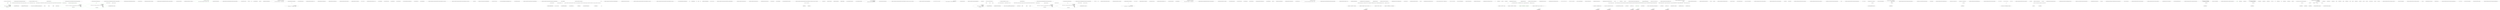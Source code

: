 digraph  {
d15 [cluster="Hangfire.AutomaticRetryAttribute.OnStateElection(Hangfire.States.ElectStateContext)", color=green, community=0, label="Logger.ErrorException(\r\n                        String.Format(\r\n                            ''Failed to process the job '{0}': an exception occurred.'',\r\n                            context.JobId),\r\n                        failedState.Exception)", prediction=0, span="67-71"];
d5 [cluster="Hangfire.AutomaticRetryAttribute.OnStateElection(Hangfire.States.ElectStateContext)", label="Entry Hangfire.AutomaticRetryAttribute.OnStateElection(Hangfire.States.ElectStateContext)", span="44-44"];
d6 [cluster="Hangfire.AutomaticRetryAttribute.OnStateElection(Hangfire.States.ElectStateContext)", label="var failedState = context.CandidateState as FailedState", span="46-46"];
d14 [cluster="Hangfire.AutomaticRetryAttribute.OnStateElection(Hangfire.States.ElectStateContext)", label=LogEvents, span="65-65"];
d16 [cluster="Hangfire.AutomaticRetryAttribute.OnStateElection(Hangfire.States.ElectStateContext)", label="Exit Hangfire.AutomaticRetryAttribute.OnStateElection(Hangfire.States.ElectStateContext)", span="44-44"];
d20 [cluster="string.Format(string, object)", label="Entry string.Format(string, object)", span="0-0"];
d21 [cluster="Hangfire.Logging.ILog.ErrorException(string, System.Exception)", label="Entry Hangfire.Logging.ILog.ErrorException(string, System.Exception)", span="166-166"];
d26 [cluster="Hangfire.AutomaticRetryAttribute.ScheduleAgainLater(Hangfire.States.ElectStateContext, int, Hangfire.States.FailedState)", color=green, community=0, label="Logger.WarnException(\r\n                    String.Format(\r\n                        ''Failed to process the job '{0}': an exception occurred. Retry attempt {1} of {2} will be performed in {3}.'',\r\n                        context.JobId,\r\n                        retryAttempt,\r\n                        Attempts,\r\n                        delay),\r\n                    failedState.Exception)", prediction=1, span="97-104"];
d47 [label="Hangfire.AutomaticRetryAttribute", span=""];
d18 [cluster="Hangfire.AutomaticRetryAttribute.ScheduleAgainLater(Hangfire.States.ElectStateContext, int, Hangfire.States.FailedState)", label="Entry Hangfire.AutomaticRetryAttribute.ScheduleAgainLater(Hangfire.States.ElectStateContext, int, Hangfire.States.FailedState)", span="82-82"];
d22 [cluster="Hangfire.AutomaticRetryAttribute.ScheduleAgainLater(Hangfire.States.ElectStateContext, int, Hangfire.States.FailedState)", label="var delay = TimeSpan.FromSeconds(SecondsToDelay(retryAttempt))", span="84-84"];
d25 [cluster="Hangfire.AutomaticRetryAttribute.ScheduleAgainLater(Hangfire.States.ElectStateContext, int, Hangfire.States.FailedState)", label=LogEvents, span="95-95"];
d27 [cluster="Hangfire.AutomaticRetryAttribute.ScheduleAgainLater(Hangfire.States.ElectStateContext, int, Hangfire.States.FailedState)", label="Exit Hangfire.AutomaticRetryAttribute.ScheduleAgainLater(Hangfire.States.ElectStateContext, int, Hangfire.States.FailedState)", span="82-82"];
d33 [cluster="string.Format(string, params object[])", label="Entry string.Format(string, params object[])", span="0-0"];
d34 [cluster="Hangfire.Logging.ILog.WarnException(string, System.Exception)", label="Entry Hangfire.Logging.ILog.WarnException(string, System.Exception)", span="285-285"];
d35 [cluster="Hangfire.AutomaticRetryAttribute.TransitionToDeleted(Hangfire.States.ElectStateContext, Hangfire.States.FailedState)", color=green, community=0, label="context.CandidateState = new DeletedState\r\n            {\r\n                Reason = String.Format(''Automatic deletion after retry count exceeded {0}'', Attempts)\r\n            }", prediction=2, span="115-118"];
d19 [cluster="Hangfire.AutomaticRetryAttribute.TransitionToDeleted(Hangfire.States.ElectStateContext, Hangfire.States.FailedState)", label="Entry Hangfire.AutomaticRetryAttribute.TransitionToDeleted(Hangfire.States.ElectStateContext, Hangfire.States.FailedState)", span="113-113"];
d36 [cluster="Hangfire.AutomaticRetryAttribute.TransitionToDeleted(Hangfire.States.ElectStateContext, Hangfire.States.FailedState)", label=LogEvents, span="120-120"];
d39 [cluster="Hangfire.States.DeletedState.DeletedState()", label="Entry Hangfire.States.DeletedState.DeletedState()", span="27-27"];
d37 [cluster="Hangfire.AutomaticRetryAttribute.TransitionToDeleted(Hangfire.States.ElectStateContext, Hangfire.States.FailedState)", color=green, community=0, label="Logger.WarnException(\r\n                    String.Format(\r\n                        ''Failed to process the job '{0}': an exception occured. Job was automatically deleted because the retry attempt count exceeded {1}.'',\r\n                        context.JobId,\r\n                        Attempts),\r\n                    failedState.Exception)", prediction=1, span="122-127"];
d38 [cluster="Hangfire.AutomaticRetryAttribute.TransitionToDeleted(Hangfire.States.ElectStateContext, Hangfire.States.FailedState)", label="Exit Hangfire.AutomaticRetryAttribute.TransitionToDeleted(Hangfire.States.ElectStateContext, Hangfire.States.FailedState)", span="113-113"];
d32 [cluster="string.Format(string, object, object)", label="Entry string.Format(string, object, object)", span="0-0"];
d9 [cluster="Hangfire.AutomaticRetryAttribute.OnStateElection(Hangfire.States.ElectStateContext)", label="var retryAttempt = context.GetJobParameter<int>(''RetryCount'') + 1", span="53-53"];
d11 [cluster="Hangfire.AutomaticRetryAttribute.OnStateElection(Hangfire.States.ElectStateContext)", label="ScheduleAgainLater(context, retryAttempt, failedState)", span="57-57"];
d13 [cluster="Hangfire.AutomaticRetryAttribute.OnStateElection(Hangfire.States.ElectStateContext)", label="TransitionToDeleted(context, failedState)", span="61-61"];
d7 [cluster="Hangfire.AutomaticRetryAttribute.OnStateElection(Hangfire.States.ElectStateContext)", label="failedState == null", span="47-47"];
d12 [cluster="Hangfire.AutomaticRetryAttribute.OnStateElection(Hangfire.States.ElectStateContext)", label="retryAttempt > Attempts && OnAttemptsExceeded == AttemptsExceededAction.Delete", span="59-59"];
d8 [cluster="Hangfire.AutomaticRetryAttribute.OnStateElection(Hangfire.States.ElectStateContext)", label="return;", span="50-50"];
d1 [cluster="Hangfire.AutomaticRetryAttribute.AutomaticRetryAttribute()", label="Attempts = DefaultRetryAttempts", span="22-22"];
d2 [cluster="Hangfire.AutomaticRetryAttribute.AutomaticRetryAttribute()", label="LogEvents = true", span="23-23"];
d3 [cluster="Hangfire.AutomaticRetryAttribute.AutomaticRetryAttribute()", label="OnAttemptsExceeded = AttemptsExceededAction.Fail", span="24-24"];
d10 [cluster="Hangfire.AutomaticRetryAttribute.OnStateElection(Hangfire.States.ElectStateContext)", label="retryAttempt <= Attempts", span="55-55"];
d24 [cluster="Hangfire.AutomaticRetryAttribute.ScheduleAgainLater(Hangfire.States.ElectStateContext, int, Hangfire.States.FailedState)", label="context.CandidateState = new ScheduledState(delay)\r\n            {\r\n                Reason = String.Format(''Retry attempt {0} of {1}'', retryAttempt, Attempts)\r\n            }", span="90-93"];
d28 [cluster="Hangfire.AutomaticRetryAttribute.SecondsToDelay(long)", label="Entry Hangfire.AutomaticRetryAttribute.SecondsToDelay(long)", span="132-132"];
d23 [cluster="Hangfire.AutomaticRetryAttribute.ScheduleAgainLater(Hangfire.States.ElectStateContext, int, Hangfire.States.FailedState)", label="context.SetJobParameter(''RetryCount'', retryAttempt)", span="86-86"];
d29 [cluster="System.TimeSpan.FromSeconds(double)", label="Entry System.TimeSpan.FromSeconds(double)", span="0-0"];
d17 [cluster="Hangfire.States.ElectStateContext.GetJobParameter<T>(string)", label="Entry Hangfire.States.ElectStateContext.GetJobParameter<T>(string)", span="54-54"];
d0 [cluster="Hangfire.AutomaticRetryAttribute.AutomaticRetryAttribute()", label="Entry Hangfire.AutomaticRetryAttribute.AutomaticRetryAttribute()", span="20-20"];
d4 [cluster="Hangfire.AutomaticRetryAttribute.AutomaticRetryAttribute()", label="Exit Hangfire.AutomaticRetryAttribute.AutomaticRetryAttribute()", span="20-20"];
d31 [cluster="Hangfire.States.ScheduledState.ScheduledState(System.TimeSpan)", label="Entry Hangfire.States.ScheduledState.ScheduledState(System.TimeSpan)", span="27-27"];
d42 [cluster="Hangfire.AutomaticRetryAttribute.SecondsToDelay(long)", label="Exit Hangfire.AutomaticRetryAttribute.SecondsToDelay(long)", span="132-132"];
d40 [cluster="Hangfire.AutomaticRetryAttribute.SecondsToDelay(long)", label="var random = new Random()", span="134-134"];
d41 [cluster="Hangfire.AutomaticRetryAttribute.SecondsToDelay(long)", label="return (int)Math.Round(\r\n                Math.Pow(retryCount - 1, 4) + 15 + (random.Next(30) * (retryCount)));", span="135-136"];
d30 [cluster="Hangfire.States.ElectStateContext.SetJobParameter<T>(string, T)", label="Entry Hangfire.States.ElectStateContext.SetJobParameter<T>(string, T)", span="49-49"];
d43 [cluster="System.Random.Random()", label="Entry System.Random.Random()", span="0-0"];
d44 [cluster="System.Math.Pow(double, double)", label="Entry System.Math.Pow(double, double)", span="0-0"];
d45 [cluster="System.Random.Next(int)", label="Entry System.Random.Next(int)", span="0-0"];
d46 [cluster="System.Math.Round(double)", label="Entry System.Math.Round(double)", span="0-0"];
m0_16 [cluster="System.ArgumentNullException.ArgumentNullException(string)", file="AutomaticRetryServerComponentWrapper.cs", label="Entry System.ArgumentNullException.ArgumentNullException(string)", span="0-0"];
m0_57 [cluster="System.Random.Next(int, int)", file="AutomaticRetryServerComponentWrapper.cs", label="Entry System.Random.Next(int, int)", span="0-0"];
m0_53 [cluster="System.Random.Random(int)", file="AutomaticRetryServerComponentWrapper.cs", label="Entry System.Random.Random(int)", span="0-0"];
m0_2 [cluster="Hangfire.Server.AutomaticRetryServerComponentWrapper.AutomaticRetryServerComponentWrapper(Hangfire.Server.IServerComponent, int)", file="AutomaticRetryServerComponentWrapper.cs", label="Entry Hangfire.Server.AutomaticRetryServerComponentWrapper.AutomaticRetryServerComponentWrapper(Hangfire.Server.IServerComponent, int)", span="37-37"];
m0_3 [cluster="Hangfire.Server.AutomaticRetryServerComponentWrapper.AutomaticRetryServerComponentWrapper(Hangfire.Server.IServerComponent, int)", file="AutomaticRetryServerComponentWrapper.cs", label="Exit Hangfire.Server.AutomaticRetryServerComponentWrapper.AutomaticRetryServerComponentWrapper(Hangfire.Server.IServerComponent, int)", span="37-37"];
m0_18 [cluster="object.GetType()", file="AutomaticRetryServerComponentWrapper.cs", label="Entry object.GetType()", span="0-0"];
m0_39 [cluster="Hangfire.Server.IServerComponent.Execute(System.Threading.CancellationToken)", file="AutomaticRetryServerComponentWrapper.cs", label="Entry Hangfire.Server.IServerComponent.Execute(System.Threading.CancellationToken)", span="22-22"];
m0_40 [cluster="System.Func<T, TResult>.Invoke(T)", file="AutomaticRetryServerComponentWrapper.cs", label="Entry System.Func<T, TResult>.Invoke(T)", span="0-0"];
m0_17 [cluster="System.ArgumentOutOfRangeException.ArgumentOutOfRangeException(string, string)", file="AutomaticRetryServerComponentWrapper.cs", label="Entry System.ArgumentOutOfRangeException.ArgumentOutOfRangeException(string, string)", span="0-0"];
m0_58 [cluster="System.TimeSpan.FromSeconds(double)", file="AutomaticRetryServerComponentWrapper.cs", label="Entry System.TimeSpan.FromSeconds(double)", span="0-0"];
m0_20 [cluster="Hangfire.Server.AutomaticRetryServerComponentWrapper.Execute(System.Threading.CancellationToken)", file="AutomaticRetryServerComponentWrapper.cs", label="Entry Hangfire.Server.AutomaticRetryServerComponentWrapper.Execute(System.Threading.CancellationToken)", span="69-69"];
m0_21 [cluster="Hangfire.Server.AutomaticRetryServerComponentWrapper.Execute(System.Threading.CancellationToken)", file="AutomaticRetryServerComponentWrapper.cs", label="ExecuteWithAutomaticRetry(cancellationToken)", span="71-71"];
m0_22 [cluster="Hangfire.Server.AutomaticRetryServerComponentWrapper.Execute(System.Threading.CancellationToken)", file="AutomaticRetryServerComponentWrapper.cs", label="Exit Hangfire.Server.AutomaticRetryServerComponentWrapper.Execute(System.Threading.CancellationToken)", span="69-69"];
m0_41 [cluster="Hangfire.Logging.ILog.ErrorFormat(string, params object[])", file="AutomaticRetryServerComponentWrapper.cs", label="Entry Hangfire.Logging.ILog.ErrorFormat(string, params object[])", span="158-158"];
m0_0 [cluster="Hangfire.Server.AutomaticRetryServerComponentWrapper.AutomaticRetryServerComponentWrapper(Hangfire.Server.IServerComponent)", file="AutomaticRetryServerComponentWrapper.cs", label="Entry Hangfire.Server.AutomaticRetryServerComponentWrapper.AutomaticRetryServerComponentWrapper(Hangfire.Server.IServerComponent)", span="32-32"];
m0_1 [cluster="Hangfire.Server.AutomaticRetryServerComponentWrapper.AutomaticRetryServerComponentWrapper(Hangfire.Server.IServerComponent)", file="AutomaticRetryServerComponentWrapper.cs", label="Exit Hangfire.Server.AutomaticRetryServerComponentWrapper.AutomaticRetryServerComponentWrapper(Hangfire.Server.IServerComponent)", span="32-32"];
m0_43 [cluster="System.Threading.CancellationToken.ThrowIfCancellationRequested()", file="AutomaticRetryServerComponentWrapper.cs", label="Entry System.Threading.CancellationToken.ThrowIfCancellationRequested()", span="0-0"];
m0_23 [cluster="Hangfire.Server.AutomaticRetryServerComponentWrapper.ExecuteWithAutomaticRetry(System.Threading.CancellationToken)", file="AutomaticRetryServerComponentWrapper.cs", label="Entry Hangfire.Server.AutomaticRetryServerComponentWrapper.ExecuteWithAutomaticRetry(System.Threading.CancellationToken)", span="74-74"];
m0_24 [cluster="Hangfire.Server.AutomaticRetryServerComponentWrapper.ExecuteWithAutomaticRetry(System.Threading.CancellationToken)", file="AutomaticRetryServerComponentWrapper.cs", label="var i = 0", span="76-76"];
m0_26 [cluster="Hangfire.Server.AutomaticRetryServerComponentWrapper.ExecuteWithAutomaticRetry(System.Threading.CancellationToken)", file="AutomaticRetryServerComponentWrapper.cs", label="_innerComponent.Execute(cancellationToken)", span="80-80"];
m0_35 [cluster="Hangfire.Server.AutomaticRetryServerComponentWrapper.ExecuteWithAutomaticRetry(System.Threading.CancellationToken)", file="AutomaticRetryServerComponentWrapper.cs", label="cancellationToken.WaitHandle.WaitOne(nextTry)", span="103-103"];
m0_25 [cluster="Hangfire.Server.AutomaticRetryServerComponentWrapper.ExecuteWithAutomaticRetry(System.Threading.CancellationToken)", file="AutomaticRetryServerComponentWrapper.cs", label="i <= _maxRetryAttempts", span="76-76"];
m0_31 [cluster="Hangfire.Server.AutomaticRetryServerComponentWrapper.ExecuteWithAutomaticRetry(System.Threading.CancellationToken)", file="AutomaticRetryServerComponentWrapper.cs", label="i >= _maxRetryAttempts - 1", span="90-90"];
m0_33 [cluster="Hangfire.Server.AutomaticRetryServerComponentWrapper.ExecuteWithAutomaticRetry(System.Threading.CancellationToken)", file="AutomaticRetryServerComponentWrapper.cs", label="var nextTry = _delayCallback(i)", span="92-92"];
m0_37 [cluster="Hangfire.Server.AutomaticRetryServerComponentWrapper.ExecuteWithAutomaticRetry(System.Threading.CancellationToken)", file="AutomaticRetryServerComponentWrapper.cs", label="i++", span="76-76"];
m0_27 [cluster="Hangfire.Server.AutomaticRetryServerComponentWrapper.ExecuteWithAutomaticRetry(System.Threading.CancellationToken)", file="AutomaticRetryServerComponentWrapper.cs", label="return;", span="81-81"];
m0_28 [cluster="Hangfire.Server.AutomaticRetryServerComponentWrapper.ExecuteWithAutomaticRetry(System.Threading.CancellationToken)", file="AutomaticRetryServerComponentWrapper.cs", label=OperationCanceledException, span="83-83"];
m0_29 [cluster="Hangfire.Server.AutomaticRetryServerComponentWrapper.ExecuteWithAutomaticRetry(System.Threading.CancellationToken)", file="AutomaticRetryServerComponentWrapper.cs", label="throw;", span="85-85"];
m0_30 [cluster="Hangfire.Server.AutomaticRetryServerComponentWrapper.ExecuteWithAutomaticRetry(System.Threading.CancellationToken)", file="AutomaticRetryServerComponentWrapper.cs", label=Exception, span="87-87"];
m0_32 [cluster="Hangfire.Server.AutomaticRetryServerComponentWrapper.ExecuteWithAutomaticRetry(System.Threading.CancellationToken)", file="AutomaticRetryServerComponentWrapper.cs", label="throw;", span="90-90"];
m0_36 [cluster="Hangfire.Server.AutomaticRetryServerComponentWrapper.ExecuteWithAutomaticRetry(System.Threading.CancellationToken)", file="AutomaticRetryServerComponentWrapper.cs", label="cancellationToken.ThrowIfCancellationRequested()", span="104-104"];
m0_38 [cluster="Hangfire.Server.AutomaticRetryServerComponentWrapper.ExecuteWithAutomaticRetry(System.Threading.CancellationToken)", file="AutomaticRetryServerComponentWrapper.cs", label="Exit Hangfire.Server.AutomaticRetryServerComponentWrapper.ExecuteWithAutomaticRetry(System.Threading.CancellationToken)", span="74-74"];
m0_44 [cluster="Hangfire.Server.AutomaticRetryServerComponentWrapper.ToString()", file="AutomaticRetryServerComponentWrapper.cs", label="Entry Hangfire.Server.AutomaticRetryServerComponentWrapper.ToString()", span="109-109"];
m0_45 [cluster="Hangfire.Server.AutomaticRetryServerComponentWrapper.ToString()", file="AutomaticRetryServerComponentWrapper.cs", label="return _innerComponent.ToString();", span="111-111"];
m0_46 [cluster="Hangfire.Server.AutomaticRetryServerComponentWrapper.ToString()", file="AutomaticRetryServerComponentWrapper.cs", label="Exit Hangfire.Server.AutomaticRetryServerComponentWrapper.ToString()", span="109-109"];
m0_19 [cluster="Hangfire.Logging.LogProvider.GetLogger(System.Type)", file="AutomaticRetryServerComponentWrapper.cs", label="Entry Hangfire.Logging.LogProvider.GetLogger(System.Type)", span="360-360"];
m0_54 [cluster="System.Guid.NewGuid()", file="AutomaticRetryServerComponentWrapper.cs", label="Entry System.Guid.NewGuid()", span="0-0"];
m0_55 [cluster="System.Guid.GetHashCode()", file="AutomaticRetryServerComponentWrapper.cs", label="Entry System.Guid.GetHashCode()", span="0-0"];
m0_42 [cluster="System.Threading.WaitHandle.WaitOne(System.TimeSpan)", file="AutomaticRetryServerComponentWrapper.cs", label="Entry System.Threading.WaitHandle.WaitOne(System.TimeSpan)", span="0-0"];
m0_4 [cluster="Hangfire.Server.AutomaticRetryServerComponentWrapper.AutomaticRetryServerComponentWrapper(Hangfire.Server.IServerComponent, int, System.Func<int, System.TimeSpan>)", file="AutomaticRetryServerComponentWrapper.cs", label="Entry Hangfire.Server.AutomaticRetryServerComponentWrapper.AutomaticRetryServerComponentWrapper(Hangfire.Server.IServerComponent, int, System.Func<int, System.TimeSpan>)", span="44-44"];
m0_5 [cluster="Hangfire.Server.AutomaticRetryServerComponentWrapper.AutomaticRetryServerComponentWrapper(Hangfire.Server.IServerComponent, int, System.Func<int, System.TimeSpan>)", file="AutomaticRetryServerComponentWrapper.cs", label="innerComponent == null", span="49-49"];
m0_7 [cluster="Hangfire.Server.AutomaticRetryServerComponentWrapper.AutomaticRetryServerComponentWrapper(Hangfire.Server.IServerComponent, int, System.Func<int, System.TimeSpan>)", file="AutomaticRetryServerComponentWrapper.cs", label="delayCallback == null", span="50-50"];
m0_9 [cluster="Hangfire.Server.AutomaticRetryServerComponentWrapper.AutomaticRetryServerComponentWrapper(Hangfire.Server.IServerComponent, int, System.Func<int, System.TimeSpan>)", file="AutomaticRetryServerComponentWrapper.cs", label="maxRetryAttempts < 0", span="51-51"];
m0_11 [cluster="Hangfire.Server.AutomaticRetryServerComponentWrapper.AutomaticRetryServerComponentWrapper(Hangfire.Server.IServerComponent, int, System.Func<int, System.TimeSpan>)", file="AutomaticRetryServerComponentWrapper.cs", label="_innerComponent = innerComponent", span="58-58"];
m0_12 [cluster="Hangfire.Server.AutomaticRetryServerComponentWrapper.AutomaticRetryServerComponentWrapper(Hangfire.Server.IServerComponent, int, System.Func<int, System.TimeSpan>)", file="AutomaticRetryServerComponentWrapper.cs", label="_maxRetryAttempts = maxRetryAttempts", span="59-59"];
m0_13 [cluster="Hangfire.Server.AutomaticRetryServerComponentWrapper.AutomaticRetryServerComponentWrapper(Hangfire.Server.IServerComponent, int, System.Func<int, System.TimeSpan>)", file="AutomaticRetryServerComponentWrapper.cs", label="_delayCallback = delayCallback", span="60-60"];
m0_6 [cluster="Hangfire.Server.AutomaticRetryServerComponentWrapper.AutomaticRetryServerComponentWrapper(Hangfire.Server.IServerComponent, int, System.Func<int, System.TimeSpan>)", file="AutomaticRetryServerComponentWrapper.cs", label="throw new ArgumentNullException(''innerComponent'');", span="49-49"];
m0_8 [cluster="Hangfire.Server.AutomaticRetryServerComponentWrapper.AutomaticRetryServerComponentWrapper(Hangfire.Server.IServerComponent, int, System.Func<int, System.TimeSpan>)", file="AutomaticRetryServerComponentWrapper.cs", label="throw new ArgumentNullException(''delayCallback'');", span="50-50"];
m0_10 [cluster="Hangfire.Server.AutomaticRetryServerComponentWrapper.AutomaticRetryServerComponentWrapper(Hangfire.Server.IServerComponent, int, System.Func<int, System.TimeSpan>)", file="AutomaticRetryServerComponentWrapper.cs", label="throw new ArgumentOutOfRangeException(\r\n                    ''maxRetryAttempts'',\r\n                    ''MaxRetryAttempts property value must be greater or equal to 0.'');", span="53-55"];
m0_14 [cluster="Hangfire.Server.AutomaticRetryServerComponentWrapper.AutomaticRetryServerComponentWrapper(Hangfire.Server.IServerComponent, int, System.Func<int, System.TimeSpan>)", file="AutomaticRetryServerComponentWrapper.cs", label="_logger = LogProvider.GetLogger(_innerComponent.GetType())", span="61-61"];
m0_15 [cluster="Hangfire.Server.AutomaticRetryServerComponentWrapper.AutomaticRetryServerComponentWrapper(Hangfire.Server.IServerComponent, int, System.Func<int, System.TimeSpan>)", file="AutomaticRetryServerComponentWrapper.cs", label="Exit Hangfire.Server.AutomaticRetryServerComponentWrapper.AutomaticRetryServerComponentWrapper(Hangfire.Server.IServerComponent, int, System.Func<int, System.TimeSpan>)", span="44-44"];
m0_48 [cluster="Hangfire.Server.AutomaticRetryServerComponentWrapper.GetBackOffMultiplier(int)", file="AutomaticRetryServerComponentWrapper.cs", label="Entry Hangfire.Server.AutomaticRetryServerComponentWrapper.GetBackOffMultiplier(int)", span="114-114"];
m0_49 [cluster="Hangfire.Server.AutomaticRetryServerComponentWrapper.GetBackOffMultiplier(int)", file="AutomaticRetryServerComponentWrapper.cs", label="var rand = new Random(Guid.NewGuid().GetHashCode())", span="117-117"];
m0_50 [cluster="Hangfire.Server.AutomaticRetryServerComponentWrapper.GetBackOffMultiplier(int)", file="AutomaticRetryServerComponentWrapper.cs", label="var nextTry = rand.Next(\r\n                (int)Math.Pow(retryAttemptNumber, 2), (int)Math.Pow(retryAttemptNumber + 1, 2) + 1)", span="118-119"];
m0_51 [cluster="Hangfire.Server.AutomaticRetryServerComponentWrapper.GetBackOffMultiplier(int)", file="AutomaticRetryServerComponentWrapper.cs", label="return TimeSpan.FromSeconds(nextTry);", span="121-121"];
m0_52 [cluster="Hangfire.Server.AutomaticRetryServerComponentWrapper.GetBackOffMultiplier(int)", file="AutomaticRetryServerComponentWrapper.cs", label="Exit Hangfire.Server.AutomaticRetryServerComponentWrapper.GetBackOffMultiplier(int)", span="114-114"];
m0_47 [cluster="object.ToString()", file="AutomaticRetryServerComponentWrapper.cs", label="Entry object.ToString()", span="0-0"];
m0_59 [file="AutomaticRetryServerComponentWrapper.cs", label="Hangfire.Server.AutomaticRetryServerComponentWrapper", span=""];
m1_6 [cluster="Hangfire.AutomaticRetryAttribute.OnStateElection(Hangfire.States.ElectStateContext)", file="BackgroundJobServer.cs", label="var failedState = context.CandidateState as FailedState", span="46-46"];
m1_9 [cluster="Hangfire.AutomaticRetryAttribute.OnStateElection(Hangfire.States.ElectStateContext)", file="BackgroundJobServer.cs", label="var retryAttempt = context.GetJobParameter<int>(''RetryCount'') + 1", span="53-53"];
m1_11 [cluster="Hangfire.AutomaticRetryAttribute.OnStateElection(Hangfire.States.ElectStateContext)", file="BackgroundJobServer.cs", label="ScheduleAgainLater(context, retryAttempt, failedState)", span="57-57"];
m1_13 [cluster="Hangfire.AutomaticRetryAttribute.OnStateElection(Hangfire.States.ElectStateContext)", file="BackgroundJobServer.cs", label="TransitionToDeleted(context, failedState)", span="61-61"];
m1_15 [cluster="Hangfire.AutomaticRetryAttribute.OnStateElection(Hangfire.States.ElectStateContext)", file="BackgroundJobServer.cs", label="Logger.ErrorException(\r\n                        String.Format(\r\n                            ''Failed to process the job '{0}': an exception occurred.'',\r\n                            context.JobId),\r\n                        failedState.Exception)", span="67-71"];
m1_7 [cluster="Hangfire.AutomaticRetryAttribute.OnStateElection(Hangfire.States.ElectStateContext)", file="BackgroundJobServer.cs", label="failedState == null", span="47-47"];
m1_8 [cluster="Hangfire.AutomaticRetryAttribute.OnStateElection(Hangfire.States.ElectStateContext)", file="BackgroundJobServer.cs", label="return;", span="50-50"];
m1_10 [cluster="Hangfire.AutomaticRetryAttribute.OnStateElection(Hangfire.States.ElectStateContext)", file="BackgroundJobServer.cs", label="retryAttempt <= Attempts", span="55-55"];
m1_12 [cluster="Hangfire.AutomaticRetryAttribute.OnStateElection(Hangfire.States.ElectStateContext)", file="BackgroundJobServer.cs", label="retryAttempt > Attempts && OnAttemptsExceeded == AttemptsExceededAction.Delete", span="59-59"];
m1_14 [cluster="Hangfire.AutomaticRetryAttribute.OnStateElection(Hangfire.States.ElectStateContext)", file="BackgroundJobServer.cs", label=LogEvents, span="65-65"];
m1_31 [cluster="Hangfire.States.ScheduledState.ScheduledState(System.TimeSpan)", file="BackgroundJobServer.cs", label="Entry Hangfire.States.ScheduledState.ScheduledState(System.TimeSpan)", span="27-27"];
m1_34 [cluster="Hangfire.Logging.ILog.WarnException(string, System.Exception)", file="BackgroundJobServer.cs", label="Entry Hangfire.Logging.ILog.WarnException(string, System.Exception)", span="285-285"];
m1_28 [cluster="Hangfire.AutomaticRetryAttribute.SecondsToDelay(long)", file="BackgroundJobServer.cs", label="Entry Hangfire.AutomaticRetryAttribute.SecondsToDelay(long)", span="132-132"];
m1_40 [cluster="Hangfire.AutomaticRetryAttribute.SecondsToDelay(long)", file="BackgroundJobServer.cs", label="var random = new Random()", span="134-134"];
m1_41 [cluster="Hangfire.AutomaticRetryAttribute.SecondsToDelay(long)", file="BackgroundJobServer.cs", label="return (int)Math.Round(\r\n                Math.Pow(retryCount - 1, 4) + 15 + (random.Next(30) * (retryCount)));", span="135-136"];
m1_42 [cluster="Hangfire.AutomaticRetryAttribute.SecondsToDelay(long)", file="BackgroundJobServer.cs", label="Exit Hangfire.AutomaticRetryAttribute.SecondsToDelay(long)", span="132-132"];
m1_32 [cluster="string.Format(string, object, object)", file="BackgroundJobServer.cs", label="Entry string.Format(string, object, object)", span="0-0"];
m1_17 [cluster="Hangfire.States.ElectStateContext.GetJobParameter<T>(string)", file="BackgroundJobServer.cs", label="Entry Hangfire.States.ElectStateContext.GetJobParameter<T>(string)", span="54-54"];
m1_33 [cluster="string.Format(string, params object[])", file="BackgroundJobServer.cs", label="Entry string.Format(string, params object[])", span="0-0"];
m1_43 [cluster="System.Random.Random()", file="BackgroundJobServer.cs", label="Entry System.Random.Random()", span="0-0"];
m1_18 [cluster="Hangfire.AutomaticRetryAttribute.ScheduleAgainLater(Hangfire.States.ElectStateContext, int, Hangfire.States.FailedState)", file="BackgroundJobServer.cs", label="Entry Hangfire.AutomaticRetryAttribute.ScheduleAgainLater(Hangfire.States.ElectStateContext, int, Hangfire.States.FailedState)", span="82-82"];
m1_22 [cluster="Hangfire.AutomaticRetryAttribute.ScheduleAgainLater(Hangfire.States.ElectStateContext, int, Hangfire.States.FailedState)", file="BackgroundJobServer.cs", label="var delay = TimeSpan.FromSeconds(SecondsToDelay(retryAttempt))", span="84-84"];
m1_23 [cluster="Hangfire.AutomaticRetryAttribute.ScheduleAgainLater(Hangfire.States.ElectStateContext, int, Hangfire.States.FailedState)", file="BackgroundJobServer.cs", label="context.SetJobParameter(''RetryCount'', retryAttempt)", span="86-86"];
m1_24 [cluster="Hangfire.AutomaticRetryAttribute.ScheduleAgainLater(Hangfire.States.ElectStateContext, int, Hangfire.States.FailedState)", file="BackgroundJobServer.cs", label="context.CandidateState = new ScheduledState(delay)\r\n            {\r\n                Reason = String.Format(''Retry attempt {0} of {1}'', retryAttempt, Attempts)\r\n            }", span="90-93"];
m1_26 [cluster="Hangfire.AutomaticRetryAttribute.ScheduleAgainLater(Hangfire.States.ElectStateContext, int, Hangfire.States.FailedState)", file="BackgroundJobServer.cs", label="Logger.WarnException(\r\n                    String.Format(\r\n                        ''Failed to process the job '{0}': an exception occurred. Retry attempt {1} of {2} will be performed in {3}.'',\r\n                        context.JobId,\r\n                        retryAttempt,\r\n                        Attempts,\r\n                        delay),\r\n                    failedState.Exception)", span="97-104"];
m1_25 [cluster="Hangfire.AutomaticRetryAttribute.ScheduleAgainLater(Hangfire.States.ElectStateContext, int, Hangfire.States.FailedState)", file="BackgroundJobServer.cs", label=LogEvents, span="95-95"];
m1_27 [cluster="Hangfire.AutomaticRetryAttribute.ScheduleAgainLater(Hangfire.States.ElectStateContext, int, Hangfire.States.FailedState)", file="BackgroundJobServer.cs", label="Exit Hangfire.AutomaticRetryAttribute.ScheduleAgainLater(Hangfire.States.ElectStateContext, int, Hangfire.States.FailedState)", span="82-82"];
m1_21 [cluster="Hangfire.Logging.ILog.ErrorException(string, System.Exception)", file="BackgroundJobServer.cs", label="Entry Hangfire.Logging.ILog.ErrorException(string, System.Exception)", span="166-166"];
m1_29 [cluster="System.TimeSpan.FromSeconds(double)", file="BackgroundJobServer.cs", label="Entry System.TimeSpan.FromSeconds(double)", span="0-0"];
m1_44 [cluster="System.Math.Pow(double, double)", file="BackgroundJobServer.cs", label="Entry System.Math.Pow(double, double)", span="0-0"];
m1_45 [cluster="System.Random.Next(int)", file="BackgroundJobServer.cs", label="Entry System.Random.Next(int)", span="0-0"];
m1_46 [cluster="System.Math.Round(double)", file="BackgroundJobServer.cs", label="Entry System.Math.Round(double)", span="0-0"];
m1_0 [cluster="Hangfire.AutomaticRetryAttribute.AutomaticRetryAttribute()", file="BackgroundJobServer.cs", label="Entry Hangfire.AutomaticRetryAttribute.AutomaticRetryAttribute()", span="20-20"];
m1_1 [cluster="Hangfire.AutomaticRetryAttribute.AutomaticRetryAttribute()", file="BackgroundJobServer.cs", label="Attempts = DefaultRetryAttempts", span="22-22"];
m1_2 [cluster="Hangfire.AutomaticRetryAttribute.AutomaticRetryAttribute()", file="BackgroundJobServer.cs", label="LogEvents = true", span="23-23"];
m1_3 [cluster="Hangfire.AutomaticRetryAttribute.AutomaticRetryAttribute()", file="BackgroundJobServer.cs", label="OnAttemptsExceeded = AttemptsExceededAction.Fail", span="24-24"];
m1_4 [cluster="Hangfire.AutomaticRetryAttribute.AutomaticRetryAttribute()", file="BackgroundJobServer.cs", label="Exit Hangfire.AutomaticRetryAttribute.AutomaticRetryAttribute()", span="20-20"];
m1_20 [cluster="string.Format(string, object)", file="BackgroundJobServer.cs", label="Entry string.Format(string, object)", span="0-0"];
m1_19 [cluster="Hangfire.AutomaticRetryAttribute.TransitionToDeleted(Hangfire.States.ElectStateContext, Hangfire.States.FailedState)", file="BackgroundJobServer.cs", label="Entry Hangfire.AutomaticRetryAttribute.TransitionToDeleted(Hangfire.States.ElectStateContext, Hangfire.States.FailedState)", span="113-113"];
m1_35 [cluster="Hangfire.AutomaticRetryAttribute.TransitionToDeleted(Hangfire.States.ElectStateContext, Hangfire.States.FailedState)", file="BackgroundJobServer.cs", label="context.CandidateState = new DeletedState\r\n            {\r\n                Reason = String.Format(''Automatic deletion after retry count exceeded {0}'', Attempts)\r\n            }", span="115-118"];
m1_37 [cluster="Hangfire.AutomaticRetryAttribute.TransitionToDeleted(Hangfire.States.ElectStateContext, Hangfire.States.FailedState)", file="BackgroundJobServer.cs", label="Logger.WarnException(\r\n                    String.Format(\r\n                        ''Failed to process the job '{0}': an exception occured. Job was automatically deleted because the retry attempt count exceeded {1}.'',\r\n                        context.JobId,\r\n                        Attempts),\r\n                    failedState.Exception)", span="122-127"];
m1_36 [cluster="Hangfire.AutomaticRetryAttribute.TransitionToDeleted(Hangfire.States.ElectStateContext, Hangfire.States.FailedState)", file="BackgroundJobServer.cs", label=LogEvents, span="120-120"];
m1_38 [cluster="Hangfire.AutomaticRetryAttribute.TransitionToDeleted(Hangfire.States.ElectStateContext, Hangfire.States.FailedState)", file="BackgroundJobServer.cs", label="Exit Hangfire.AutomaticRetryAttribute.TransitionToDeleted(Hangfire.States.ElectStateContext, Hangfire.States.FailedState)", span="113-113"];
m1_30 [cluster="Hangfire.States.ElectStateContext.SetJobParameter<T>(string, T)", file="BackgroundJobServer.cs", label="Entry Hangfire.States.ElectStateContext.SetJobParameter<T>(string, T)", span="49-49"];
m1_39 [cluster="Hangfire.States.DeletedState.DeletedState()", file="BackgroundJobServer.cs", label="Entry Hangfire.States.DeletedState.DeletedState()", span="27-27"];
m1_47 [file="BackgroundJobServer.cs", label="Hangfire.AutomaticRetryAttribute", span=""];
m2_9 [cluster="Hangfire.BackgroundJobServerOptions.WriteToLog(Hangfire.Logging.ILog)", file="BackgroundJobServerOptions.cs", label="Entry Hangfire.BackgroundJobServerOptions.WriteToLog(Hangfire.Logging.ILog)", span="78-78"];
m2_10 [cluster="Hangfire.BackgroundJobServerOptions.WriteToLog(Hangfire.Logging.ILog)", file="BackgroundJobServerOptions.cs", label="logger.InfoFormat(''Using the following options for Hangfire Server:'')", span="80-80"];
m2_11 [cluster="Hangfire.BackgroundJobServerOptions.WriteToLog(Hangfire.Logging.ILog)", file="BackgroundJobServerOptions.cs", label="logger.InfoFormat(''    Worker count: {0}.'', WorkerCount)", span="81-81"];
m2_12 [cluster="Hangfire.BackgroundJobServerOptions.WriteToLog(Hangfire.Logging.ILog)", file="BackgroundJobServerOptions.cs", label="logger.InfoFormat(''    Listening queues: {0}.'', String.Join('', '', Queues.Select(x => ''''' + x + ''''')))", span="82-82"];
m2_13 [cluster="Hangfire.BackgroundJobServerOptions.WriteToLog(Hangfire.Logging.ILog)", file="BackgroundJobServerOptions.cs", label="logger.InfoFormat(''    Shutdown timeout: {0}.'', ShutdownTimeout)", span="83-83"];
m2_14 [cluster="Hangfire.BackgroundJobServerOptions.WriteToLog(Hangfire.Logging.ILog)", file="BackgroundJobServerOptions.cs", label="logger.InfoFormat(''    Schedule polling interval: {0}.'', SchedulePollingInterval)", span="84-84"];
m2_15 [cluster="Hangfire.BackgroundJobServerOptions.WriteToLog(Hangfire.Logging.ILog)", file="BackgroundJobServerOptions.cs", label="Exit Hangfire.BackgroundJobServerOptions.WriteToLog(Hangfire.Logging.ILog)", span="78-78"];
m2_7 [cluster="System.Math.Min(int, int)", file="BackgroundJobServerOptions.cs", label="Entry System.Math.Min(int, int)", span="0-0"];
m2_16 [cluster="Hangfire.Logging.ILog.InfoFormat(string, params object[])", file="BackgroundJobServerOptions.cs", label="Entry Hangfire.Logging.ILog.InfoFormat(string, params object[])", span="217-217"];
m2_18 [cluster="Unk.Join", file="BackgroundJobServerOptions.cs", label="Entry Unk.Join", span=""];
m2_0 [cluster="Hangfire.BackgroundJobServerOptions.BackgroundJobServerOptions()", file="BackgroundJobServerOptions.cs", label="Entry Hangfire.BackgroundJobServerOptions.BackgroundJobServerOptions()", span="32-32"];
m2_1 [cluster="Hangfire.BackgroundJobServerOptions.BackgroundJobServerOptions()", file="BackgroundJobServerOptions.cs", label="WorkerCount = Math.Min(Environment.ProcessorCount * 5, MaxDefaultWorkerCount)", span="34-34"];
m2_2 [cluster="Hangfire.BackgroundJobServerOptions.BackgroundJobServerOptions()", file="BackgroundJobServerOptions.cs", label="ServerName = Environment.MachineName", span="35-35"];
m2_3 [cluster="Hangfire.BackgroundJobServerOptions.BackgroundJobServerOptions()", file="BackgroundJobServerOptions.cs", label="Queues = new[] { EnqueuedState.DefaultQueue }", span="36-36"];
m2_4 [cluster="Hangfire.BackgroundJobServerOptions.BackgroundJobServerOptions()", file="BackgroundJobServerOptions.cs", label="ShutdownTimeout = TimeSpan.FromSeconds(15)", span="37-37"];
m2_5 [cluster="Hangfire.BackgroundJobServerOptions.BackgroundJobServerOptions()", file="BackgroundJobServerOptions.cs", label="SchedulePollingInterval = TimeSpan.FromSeconds(15)", span="38-38"];
m2_6 [cluster="Hangfire.BackgroundJobServerOptions.BackgroundJobServerOptions()", file="BackgroundJobServerOptions.cs", label="Exit Hangfire.BackgroundJobServerOptions.BackgroundJobServerOptions()", span="32-32"];
m2_19 [cluster="lambda expression", file="BackgroundJobServerOptions.cs", label="Entry lambda expression", span="82-82"];
m2_20 [cluster="lambda expression", file="BackgroundJobServerOptions.cs", label="''''' + x + '''''", span="82-82"];
m2_21 [cluster="lambda expression", file="BackgroundJobServerOptions.cs", label="Exit lambda expression", span="82-82"];
m2_17 [cluster="Unk.Select", file="BackgroundJobServerOptions.cs", label="Entry Unk.Select", span=""];
m2_22 [file="BackgroundJobServerOptions.cs", label="Hangfire.BackgroundJobServerOptions", span=""];
m3_15 [cluster="Unk.InfoFormat", file="BackgroundJobServerOptionsFacts.cs", label="Entry Unk.InfoFormat", span=""];
m3_8 [cluster="HangFire.BackgroundJobServerOptions.Log(ILog)", file="BackgroundJobServerOptionsFacts.cs", label="Entry HangFire.BackgroundJobServerOptions.Log(ILog)", span="59-59"];
m3_13 [cluster="HangFire.BackgroundJobServerOptions.Log(ILog)", color=green, community=0, file="BackgroundJobServerOptionsFacts.cs", label="logger.InfoFormat(''    Schedule polling interval: {0}.'', SchedulePollingInterval)", prediction=4, span="65-65"];
m3_12 [cluster="HangFire.BackgroundJobServerOptions.Log(ILog)", file="BackgroundJobServerOptionsFacts.cs", label="logger.InfoFormat(''    Shutdown timeout: {0}.'', ShutdownTimeout)", span="64-64"];
m3_10 [cluster="HangFire.BackgroundJobServerOptions.Log(ILog)", file="BackgroundJobServerOptionsFacts.cs", label="logger.InfoFormat(''    Worker count: {0}.'', WorkerCount)", span="62-62"];
m3_11 [cluster="HangFire.BackgroundJobServerOptions.Log(ILog)", file="BackgroundJobServerOptionsFacts.cs", label="logger.InfoFormat(''    Listening queues: {0}.'', String.Join('', '', Queues.Select(x => ''''' + x + ''''')))", span="63-63"];
m3_9 [cluster="HangFire.BackgroundJobServerOptions.Log(ILog)", file="BackgroundJobServerOptionsFacts.cs", label="logger.InfoFormat(''Using the following options for HangFire Server:'')", span="61-61"];
m3_14 [cluster="HangFire.BackgroundJobServerOptions.Log(ILog)", file="BackgroundJobServerOptionsFacts.cs", label="Exit HangFire.BackgroundJobServerOptions.Log(ILog)", span="59-59"];
m3_0 [cluster="HangFire.BackgroundJobServerOptions.BackgroundJobServerOptions()", file="BackgroundJobServerOptionsFacts.cs", label="Entry HangFire.BackgroundJobServerOptions.BackgroundJobServerOptions()", span="13-13"];
m3_1 [cluster="HangFire.BackgroundJobServerOptions.BackgroundJobServerOptions()", file="BackgroundJobServerOptionsFacts.cs", label="WorkerCount = Environment.ProcessorCount * 5", span="15-15"];
m3_2 [cluster="HangFire.BackgroundJobServerOptions.BackgroundJobServerOptions()", file="BackgroundJobServerOptionsFacts.cs", label="ServerName = Environment.MachineName", span="16-16"];
m3_3 [cluster="HangFire.BackgroundJobServerOptions.BackgroundJobServerOptions()", file="BackgroundJobServerOptionsFacts.cs", label="Queues = new[] { EnqueuedState.DefaultQueue }", span="17-17"];
m3_4 [cluster="HangFire.BackgroundJobServerOptions.BackgroundJobServerOptions()", file="BackgroundJobServerOptionsFacts.cs", label="ShutdownTimeout = TimeSpan.FromSeconds(15)", span="18-18"];
m3_5 [cluster="HangFire.BackgroundJobServerOptions.BackgroundJobServerOptions()", file="BackgroundJobServerOptionsFacts.cs", label="SchedulePollingInterval = TimeSpan.FromSeconds(15)", span="19-19"];
m3_6 [cluster="HangFire.BackgroundJobServerOptions.BackgroundJobServerOptions()", file="BackgroundJobServerOptionsFacts.cs", label="Exit HangFire.BackgroundJobServerOptions.BackgroundJobServerOptions()", span="13-13"];
m3_17 [cluster="Unk.Join", file="BackgroundJobServerOptionsFacts.cs", label="Entry Unk.Join", span=""];
m3_18 [cluster="lambda expression", file="BackgroundJobServerOptionsFacts.cs", label="Entry lambda expression", span="63-63"];
m3_19 [cluster="lambda expression", file="BackgroundJobServerOptionsFacts.cs", label="''''' + x + '''''", span="63-63"];
m3_20 [cluster="lambda expression", file="BackgroundJobServerOptionsFacts.cs", label="Exit lambda expression", span="63-63"];
m3_16 [cluster="Unk.Select", file="BackgroundJobServerOptionsFacts.cs", label="Entry Unk.Select", span=""];
m3_21 [file="BackgroundJobServerOptionsFacts.cs", label="HangFire.BackgroundJobServerOptions", span=""];
m4_35 [cluster="HangFire.Core.Tests.BackgroundJobServerFacts.Ctor_HasDefaultValue_ForStorage()", file="RecurringJobScheduler.cs", label="Entry HangFire.Core.Tests.BackgroundJobServerFacts.Ctor_HasDefaultValue_ForStorage()", span="47-47"];
m4_37 [cluster="HangFire.Core.Tests.BackgroundJobServerFacts.Ctor_HasDefaultValue_ForStorage()", file="RecurringJobScheduler.cs", label="Assert.DoesNotThrow(() => new BackgroundJobServer(_options))", span="50-50"];
m4_36 [cluster="HangFire.Core.Tests.BackgroundJobServerFacts.Ctor_HasDefaultValue_ForStorage()", file="RecurringJobScheduler.cs", label="JobStorage.Current = new Mock<JobStorage>().Object", span="49-49"];
m4_38 [cluster="HangFire.Core.Tests.BackgroundJobServerFacts.Ctor_HasDefaultValue_ForStorage()", file="RecurringJobScheduler.cs", label="Exit HangFire.Core.Tests.BackgroundJobServerFacts.Ctor_HasDefaultValue_ForStorage()", span="47-47"];
m4_4 [cluster="HangFire.Core.Tests.BackgroundJobServerFacts.BackgroundJobServerFacts()", file="RecurringJobScheduler.cs", label="_serverMock = new Mock<BackgroundJobServer>(_options, _storage.Object)\r\n            {\r\n                CallBase = true\r\n            }", span="21-24"];
m4_5 [cluster="HangFire.Core.Tests.BackgroundJobServerFacts.BackgroundJobServerFacts()", file="RecurringJobScheduler.cs", label="_serverMock.Setup(x => x.GetServerRunner()).Returns(_runner.Object)", span="25-25"];
m4_83 [cluster="HangFire.Core.Tests.BackgroundJobServerFacts.CreateServer()", file="RecurringJobScheduler.cs", label="Entry HangFire.Core.Tests.BackgroundJobServerFacts.CreateServer()", span="137-137"];
m4_128 [cluster="HangFire.Core.Tests.BackgroundJobServerFacts.CreateServer()", file="RecurringJobScheduler.cs", label="return new BackgroundJobServer(_options, _storage.Object);", span="139-139"];
m4_129 [cluster="HangFire.Core.Tests.BackgroundJobServerFacts.CreateServer()", file="RecurringJobScheduler.cs", label="Exit HangFire.Core.Tests.BackgroundJobServerFacts.CreateServer()", span="137-137"];
m4_65 [cluster="Unk.Stop", file="RecurringJobScheduler.cs", label="Entry Unk.Stop", span=""];
m4_22 [cluster="Unk.Equal", file="RecurringJobScheduler.cs", label="Entry Unk.Equal", span=""];
m4_0 [cluster="HangFire.Core.Tests.BackgroundJobServerFacts.BackgroundJobServerFacts()", file="RecurringJobScheduler.cs", label="Entry HangFire.Core.Tests.BackgroundJobServerFacts.BackgroundJobServerFacts()", span="15-15"];
m4_1 [cluster="HangFire.Core.Tests.BackgroundJobServerFacts.BackgroundJobServerFacts()", file="RecurringJobScheduler.cs", label="_storage = new Mock<JobStorage>()", span="17-17"];
m4_2 [cluster="HangFire.Core.Tests.BackgroundJobServerFacts.BackgroundJobServerFacts()", file="RecurringJobScheduler.cs", label="_options = new BackgroundJobServerOptions()", span="18-18"];
m4_3 [cluster="HangFire.Core.Tests.BackgroundJobServerFacts.BackgroundJobServerFacts()", file="RecurringJobScheduler.cs", label="_runner = new Mock<IServerComponentRunner>()", span="20-20"];
m4_61 [cluster="HangFire.Core.Tests.BackgroundJobServerFacts.Stop_StopsTheServerComponentRunner()", file="RecurringJobScheduler.cs", label="Entry HangFire.Core.Tests.BackgroundJobServerFacts.Stop_StopsTheServerComponentRunner()", span="69-69"];
m4_62 [cluster="HangFire.Core.Tests.BackgroundJobServerFacts.Stop_StopsTheServerComponentRunner()", file="RecurringJobScheduler.cs", label="_serverMock.Object.Stop()", span="71-71"];
m4_63 [cluster="HangFire.Core.Tests.BackgroundJobServerFacts.Stop_StopsTheServerComponentRunner()", file="RecurringJobScheduler.cs", label="_runner.Verify(x => x.Stop())", span="73-73"];
m4_64 [cluster="HangFire.Core.Tests.BackgroundJobServerFacts.Stop_StopsTheServerComponentRunner()", file="RecurringJobScheduler.cs", label="Exit HangFire.Core.Tests.BackgroundJobServerFacts.Stop_StopsTheServerComponentRunner()", span="69-69"];
m4_104 [cluster="object.GetType()", file="RecurringJobScheduler.cs", label="Entry object.GetType()", span="0-0"];
m4_39 [cluster="Unk.DoesNotThrow", file="RecurringJobScheduler.cs", label="Entry Unk.DoesNotThrow", span=""];
m4_69 [cluster="HangFire.Core.Tests.BackgroundJobServerFacts.Dispose_DisposesServerComponentRunner()", file="RecurringJobScheduler.cs", label="Entry HangFire.Core.Tests.BackgroundJobServerFacts.Dispose_DisposesServerComponentRunner()", span="77-77"];
m4_71 [cluster="HangFire.Core.Tests.BackgroundJobServerFacts.Dispose_DisposesServerComponentRunner()", color=green, community=0, file="RecurringJobScheduler.cs", label="_runner.Verify(x => x.Dispose())", prediction=5, span="81-81"];
m4_70 [cluster="HangFire.Core.Tests.BackgroundJobServerFacts.Dispose_DisposesServerComponentRunner()", file="RecurringJobScheduler.cs", label="_serverMock.Object.Dispose()", span="79-79"];
m4_72 [cluster="HangFire.Core.Tests.BackgroundJobServerFacts.Dispose_DisposesServerComponentRunner()", file="RecurringJobScheduler.cs", label="Exit HangFire.Core.Tests.BackgroundJobServerFacts.Dispose_DisposesServerComponentRunner()", span="77-77"];
m4_9 [cluster="Hangfire.SqlServer.Msmq.MsmqJobQueueProvider.GetJobQueueMonitoringApi(IDbConnection)", file="RecurringJobScheduler.cs", label="Entry Hangfire.SqlServer.Msmq.MsmqJobQueueProvider.GetJobQueueMonitoringApi(IDbConnection)", span="37-37"];
m4_21 [cluster="Unk.>", file="RecurringJobScheduler.cs", label="Entry Unk.>", span=""];
m4_112 [cluster="HangFire.Core.Tests.BackgroundJobServerFacts.GetServerComponentsRunner_ContainsStorageComponents()", file="RecurringJobScheduler.cs", label="Entry HangFire.Core.Tests.BackgroundJobServerFacts.GetServerComponentsRunner_ContainsStorageComponents()", span="118-118"];
m4_114 [cluster="HangFire.Core.Tests.BackgroundJobServerFacts.GetServerComponentsRunner_ContainsStorageComponents()", file="RecurringJobScheduler.cs", label="_storage.Setup(x => x.GetComponents()).Returns(new[] { storageComponent.Object })", span="122-122"];
m4_115 [cluster="HangFire.Core.Tests.BackgroundJobServerFacts.GetServerComponentsRunner_ContainsStorageComponents()", file="RecurringJobScheduler.cs", label="var server = CreateServer()", span="124-124"];
m4_113 [cluster="HangFire.Core.Tests.BackgroundJobServerFacts.GetServerComponentsRunner_ContainsStorageComponents()", file="RecurringJobScheduler.cs", label="var storageComponent = new Mock<IServerComponent>()", span="121-121"];
m4_116 [cluster="HangFire.Core.Tests.BackgroundJobServerFacts.GetServerComponentsRunner_ContainsStorageComponents()", file="RecurringJobScheduler.cs", label="var runners = server.GetServerComponentsRunner()", span="127-127"];
m4_118 [cluster="HangFire.Core.Tests.BackgroundJobServerFacts.GetServerComponentsRunner_ContainsStorageComponents()", file="RecurringJobScheduler.cs", label="Assert.Contains(storageComponent.Object, components)", span="134-134"];
m4_117 [cluster="HangFire.Core.Tests.BackgroundJobServerFacts.GetServerComponentsRunner_ContainsStorageComponents()", file="RecurringJobScheduler.cs", label="var components = runners.OfType<ServerComponentRunner>()\r\n                .Select(x => x.Component)\r\n                .ToArray()", span="130-132"];
m4_119 [cluster="HangFire.Core.Tests.BackgroundJobServerFacts.GetServerComponentsRunner_ContainsStorageComponents()", file="RecurringJobScheduler.cs", label="Exit HangFire.Core.Tests.BackgroundJobServerFacts.GetServerComponentsRunner_ContainsStorageComponents()", span="118-118"];
m4_6 [cluster="Hangfire.SqlServer.Msmq.MsmqJobQueueProvider.GetJobQueue(IDbConnection)", file="RecurringJobScheduler.cs", label="Entry Hangfire.SqlServer.Msmq.MsmqJobQueueProvider.GetJobQueue(IDbConnection)", span="32-32"];
m4_124 [cluster="Unk.GetComponents", file="RecurringJobScheduler.cs", label="Entry Unk.GetComponents", span=""];
m4_44 [cluster="HangFire.Core.Tests.BackgroundJobServerFacts.Ctor_HasDefaultValue_ForOptions()", file="RecurringJobScheduler.cs", label="Entry HangFire.Core.Tests.BackgroundJobServerFacts.Ctor_HasDefaultValue_ForOptions()", span="54-54"];
m4_45 [cluster="HangFire.Core.Tests.BackgroundJobServerFacts.Ctor_HasDefaultValue_ForOptions()", file="RecurringJobScheduler.cs", label="JobStorage.Current = new Mock<JobStorage>().Object", span="56-56"];
m4_46 [cluster="HangFire.Core.Tests.BackgroundJobServerFacts.Ctor_HasDefaultValue_ForOptions()", file="RecurringJobScheduler.cs", label="Assert.DoesNotThrow(() => new BackgroundJobServer())", span="57-57"];
m4_47 [cluster="HangFire.Core.Tests.BackgroundJobServerFacts.Ctor_HasDefaultValue_ForOptions()", file="RecurringJobScheduler.cs", label="Exit HangFire.Core.Tests.BackgroundJobServerFacts.Ctor_HasDefaultValue_ForOptions()", span="54-54"];
m4_77 [cluster="HangFire.Core.Tests.BackgroundJobServerFacts.GetServerRunner_ReturnsNonNullResult()", file="RecurringJobScheduler.cs", label="Entry HangFire.Core.Tests.BackgroundJobServerFacts.GetServerRunner_ReturnsNonNullResult()", span="85-85"];
m4_78 [cluster="HangFire.Core.Tests.BackgroundJobServerFacts.GetServerRunner_ReturnsNonNullResult()", file="RecurringJobScheduler.cs", label="var server = CreateServer()", span="87-87"];
m4_79 [cluster="HangFire.Core.Tests.BackgroundJobServerFacts.GetServerRunner_ReturnsNonNullResult()", file="RecurringJobScheduler.cs", label="var runner = server.GetServerRunner()", span="89-89"];
m4_81 [cluster="HangFire.Core.Tests.BackgroundJobServerFacts.GetServerRunner_ReturnsNonNullResult()", file="RecurringJobScheduler.cs", label="Assert.IsType<ServerCore>(((ServerComponentRunner) runner).Component)", span="92-92"];
m4_80 [cluster="HangFire.Core.Tests.BackgroundJobServerFacts.GetServerRunner_ReturnsNonNullResult()", file="RecurringJobScheduler.cs", label="Assert.NotNull(runner)", span="91-91"];
m4_82 [cluster="HangFire.Core.Tests.BackgroundJobServerFacts.GetServerRunner_ReturnsNonNullResult()", file="RecurringJobScheduler.cs", label="Exit HangFire.Core.Tests.BackgroundJobServerFacts.GetServerRunner_ReturnsNonNullResult()", span="85-85"];
m4_100 [cluster="Unk.ToArray", file="RecurringJobScheduler.cs", label="Entry Unk.ToArray", span=""];
m4_7 [cluster="Hangfire.SqlServer.Msmq.MsmqJobQueueProvider.GetJobQueue(IDbConnection)", file="RecurringJobScheduler.cs", label="return _jobQueue;", span="34-34"];
m4_85 [cluster="Unk.NotNull", file="RecurringJobScheduler.cs", label="Entry Unk.NotNull", span=""];
m4_8 [cluster="HangFire.BackgroundJobServerOptions.BackgroundJobServerOptions()", file="RecurringJobScheduler.cs", label="Entry HangFire.BackgroundJobServerOptions.BackgroundJobServerOptions()", span="11-11"];
m4_43 [cluster="HangFire.BackgroundJobServer.BackgroundJobServer(HangFire.BackgroundJobServerOptions)", file="RecurringJobScheduler.cs", label="Entry HangFire.BackgroundJobServer.BackgroundJobServer(HangFire.BackgroundJobServerOptions)", span="41-41"];
m4_11 [cluster="Hangfire.SqlServer.Msmq.MsmqJobQueueProvider.GetJobQueueMonitoringApi(IDbConnection)", file="RecurringJobScheduler.cs", label="Exit Hangfire.SqlServer.Msmq.MsmqJobQueueProvider.GetJobQueueMonitoringApi(IDbConnection)", span="37-37"];
m4_51 [cluster="HangFire.BackgroundJobServer.BackgroundJobServer()", file="RecurringJobScheduler.cs", label="Entry HangFire.BackgroundJobServer.BackgroundJobServer()", span="36-36"];
m4_73 [cluster="Unk.Dispose", file="RecurringJobScheduler.cs", label="Entry Unk.Dispose", span=""];
m4_34 [cluster="HangFire.BackgroundJobServer.BackgroundJobServer(HangFire.BackgroundJobServerOptions, HangFire.JobStorage)", file="RecurringJobScheduler.cs", label="Entry HangFire.BackgroundJobServer.BackgroundJobServer(HangFire.BackgroundJobServerOptions, HangFire.JobStorage)", span="46-46"];
m4_10 [cluster="Hangfire.SqlServer.Msmq.MsmqJobQueueProvider.GetJobQueueMonitoringApi(IDbConnection)", file="RecurringJobScheduler.cs", label="return _monitoringApi;", span="39-39"];
m4_120 [cluster="Mock<IServerComponent>.cstr", file="RecurringJobScheduler.cs", label="Entry Mock<IServerComponent>.cstr", span=""];
m4_52 [cluster="HangFire.Core.Tests.BackgroundJobServerFacts.Start_StartsTheServerComponentRunner()", file="RecurringJobScheduler.cs", label="Entry HangFire.Core.Tests.BackgroundJobServerFacts.Start_StartsTheServerComponentRunner()", span="61-61"];
m4_53 [cluster="HangFire.Core.Tests.BackgroundJobServerFacts.Start_StartsTheServerComponentRunner()", file="RecurringJobScheduler.cs", label="_serverMock.Object.Start()", span="63-63"];
m4_54 [cluster="HangFire.Core.Tests.BackgroundJobServerFacts.Start_StartsTheServerComponentRunner()", file="RecurringJobScheduler.cs", label="_runner.Verify(x => x.Start())", span="65-65"];
m4_55 [cluster="HangFire.Core.Tests.BackgroundJobServerFacts.Start_StartsTheServerComponentRunner()", file="RecurringJobScheduler.cs", label="Exit HangFire.Core.Tests.BackgroundJobServerFacts.Start_StartsTheServerComponentRunner()", span="61-61"];
m4_95 [cluster="HangFire.BackgroundJobServer.GetServerComponentsRunner()", file="RecurringJobScheduler.cs", label="Entry HangFire.BackgroundJobServer.GetServerComponentsRunner()", span="99-99"];
m4_99 [cluster="System.Collections.IEnumerable.OfType<TResult>()", file="RecurringJobScheduler.cs", label="Entry System.Collections.IEnumerable.OfType<TResult>()", span="0-0"];
m4_17 [cluster="HangFire.Core.Tests.BackgroundJobServerFacts.Ctor_ThrowsAnException_WhenOptionsValueIsNull()", file="RecurringJobScheduler.cs", label="Entry HangFire.Core.Tests.BackgroundJobServerFacts.Ctor_ThrowsAnException_WhenOptionsValueIsNull()", span="29-29"];
m4_18 [cluster="HangFire.Core.Tests.BackgroundJobServerFacts.Ctor_ThrowsAnException_WhenOptionsValueIsNull()", file="RecurringJobScheduler.cs", label="var exception = Assert.Throws<ArgumentNullException>(\r\n                () => new BackgroundJobServer(null, _storage.Object))", span="31-32"];
m4_19 [cluster="HangFire.Core.Tests.BackgroundJobServerFacts.Ctor_ThrowsAnException_WhenOptionsValueIsNull()", file="RecurringJobScheduler.cs", label="Assert.Equal(''options'', exception.ParamName)", span="34-34"];
m4_20 [cluster="HangFire.Core.Tests.BackgroundJobServerFacts.Ctor_ThrowsAnException_WhenOptionsValueIsNull()", file="RecurringJobScheduler.cs", label="Exit HangFire.Core.Tests.BackgroundJobServerFacts.Ctor_ThrowsAnException_WhenOptionsValueIsNull()", span="29-29"];
m4_125 [cluster="lambda expression", file="RecurringJobScheduler.cs", label="Entry lambda expression", span="131-131"];
m4_74 [cluster="lambda expression", file="RecurringJobScheduler.cs", label="Entry lambda expression", span="81-81"];
m4_75 [cluster="lambda expression", color=green, community=0, file="RecurringJobScheduler.cs", label="x.Dispose()", prediction=6, span="81-81"];
m4_76 [cluster="lambda expression", file="RecurringJobScheduler.cs", label="Exit lambda expression", span="81-81"];
m4_24 [cluster="lambda expression", file="RecurringJobScheduler.cs", label="new BackgroundJobServer(null, _storage.Object)", span="32-32"];
m4_32 [cluster="lambda expression", file="RecurringJobScheduler.cs", label="new BackgroundJobServer(_options, null)", span="41-41"];
m4_41 [cluster="lambda expression", file="RecurringJobScheduler.cs", label="new BackgroundJobServer(_options)", span="50-50"];
m4_13 [cluster="lambda expression", file="RecurringJobScheduler.cs", label="Entry lambda expression", span="25-25"];
m4_23 [cluster="lambda expression", file="RecurringJobScheduler.cs", label="Entry lambda expression", span="32-32"];
m4_25 [cluster="lambda expression", file="RecurringJobScheduler.cs", label="Exit lambda expression", span="32-32"];
m4_31 [cluster="lambda expression", file="RecurringJobScheduler.cs", label="Entry lambda expression", span="41-41"];
m4_33 [cluster="lambda expression", file="RecurringJobScheduler.cs", label="Exit lambda expression", span="41-41"];
m4_40 [cluster="lambda expression", file="RecurringJobScheduler.cs", label="Entry lambda expression", span="50-50"];
m4_42 [cluster="lambda expression", file="RecurringJobScheduler.cs", label="Exit lambda expression", span="50-50"];
m4_58 [cluster="lambda expression", file="RecurringJobScheduler.cs", label="Entry lambda expression", span="65-65"];
m4_66 [cluster="lambda expression", file="RecurringJobScheduler.cs", label="Entry lambda expression", span="73-73"];
m4_121 [cluster="lambda expression", file="RecurringJobScheduler.cs", label="Entry lambda expression", span="122-122"];
m4_15 [cluster="lambda expression", file="RecurringJobScheduler.cs", label="Exit lambda expression", span="25-25"];
m4_14 [cluster="lambda expression", file="RecurringJobScheduler.cs", label="x.GetServerRunner()", span="25-25"];
m4_59 [cluster="lambda expression", file="RecurringJobScheduler.cs", label="x.Start()", span="65-65"];
m4_60 [cluster="lambda expression", file="RecurringJobScheduler.cs", label="Exit lambda expression", span="65-65"];
m4_67 [cluster="lambda expression", file="RecurringJobScheduler.cs", label="x.Stop()", span="73-73"];
m4_68 [cluster="lambda expression", file="RecurringJobScheduler.cs", label="Exit lambda expression", span="73-73"];
m4_123 [cluster="lambda expression", file="RecurringJobScheduler.cs", label="Exit lambda expression", span="122-122"];
m4_122 [cluster="lambda expression", file="RecurringJobScheduler.cs", label="x.GetComponents()", span="122-122"];
m4_48 [cluster="lambda expression", file="RecurringJobScheduler.cs", label="Entry lambda expression", span="57-57"];
m4_101 [cluster="lambda expression", file="RecurringJobScheduler.cs", label="Entry lambda expression", span="105-105"];
m4_105 [cluster="lambda expression", file="RecurringJobScheduler.cs", label="Entry lambda expression", span="108-108"];
m4_108 [cluster="lambda expression", file="RecurringJobScheduler.cs", label="Entry lambda expression", span="109-109"];
m4_50 [cluster="lambda expression", file="RecurringJobScheduler.cs", label="Exit lambda expression", span="57-57"];
m4_49 [cluster="lambda expression", file="RecurringJobScheduler.cs", label="new BackgroundJobServer()", span="57-57"];
m4_103 [cluster="lambda expression", file="RecurringJobScheduler.cs", label="Exit lambda expression", span="105-105"];
m4_102 [cluster="lambda expression", file="RecurringJobScheduler.cs", label="x.GetType()", span="105-105"];
m4_107 [cluster="lambda expression", file="RecurringJobScheduler.cs", label="Exit lambda expression", span="108-108"];
m4_106 [cluster="lambda expression", file="RecurringJobScheduler.cs", label="x.Component", span="108-108"];
m4_110 [cluster="lambda expression", file="RecurringJobScheduler.cs", label="Exit lambda expression", span="109-109"];
m4_109 [cluster="lambda expression", file="RecurringJobScheduler.cs", label="x.GetType()", span="109-109"];
m4_126 [cluster="lambda expression", file="RecurringJobScheduler.cs", label="x.Component", span="131-131"];
m4_127 [cluster="lambda expression", file="RecurringJobScheduler.cs", label="Exit lambda expression", span="131-131"];
m4_97 [cluster="Unk.Contains", file="RecurringJobScheduler.cs", label="Entry Unk.Contains", span=""];
m4_56 [cluster="Unk.Start", file="RecurringJobScheduler.cs", label="Entry Unk.Start", span=""];
m4_57 [cluster="Unk.Verify", file="RecurringJobScheduler.cs", label="Entry Unk.Verify", span=""];
m4_16 [cluster="Unk.GetServerRunner", file="RecurringJobScheduler.cs", label="Entry Unk.GetServerRunner", span=""];
m4_96 [cluster="Unk.Select", file="RecurringJobScheduler.cs", label="Entry Unk.Select", span=""];
m4_111 [cluster="Unk.GetType", file="RecurringJobScheduler.cs", label="Entry Unk.GetType", span=""];
m4_27 [cluster="HangFire.Core.Tests.BackgroundJobServerFacts.Ctor_ThrowsAnException_WhenStorageIsNull()", file="RecurringJobScheduler.cs", label="Entry HangFire.Core.Tests.BackgroundJobServerFacts.Ctor_ThrowsAnException_WhenStorageIsNull()", span="38-38"];
m4_28 [cluster="HangFire.Core.Tests.BackgroundJobServerFacts.Ctor_ThrowsAnException_WhenStorageIsNull()", file="RecurringJobScheduler.cs", label="var exception = Assert.Throws<ArgumentNullException>(\r\n                () => new BackgroundJobServer(_options, null))", span="40-41"];
m4_29 [cluster="HangFire.Core.Tests.BackgroundJobServerFacts.Ctor_ThrowsAnException_WhenStorageIsNull()", file="RecurringJobScheduler.cs", label="Assert.Equal(''storage'', exception.ParamName)", span="43-43"];
m4_30 [cluster="HangFire.Core.Tests.BackgroundJobServerFacts.Ctor_ThrowsAnException_WhenStorageIsNull()", file="RecurringJobScheduler.cs", label="Exit HangFire.Core.Tests.BackgroundJobServerFacts.Ctor_ThrowsAnException_WhenStorageIsNull()", span="38-38"];
m4_98 [cluster="Unk.True", file="RecurringJobScheduler.cs", label="Entry Unk.True", span=""];
m4_84 [cluster="HangFire.BackgroundJobServer.GetServerRunner()", file="RecurringJobScheduler.cs", label="Entry HangFire.BackgroundJobServer.GetServerRunner()", span="77-77"];
m4_12 [cluster="Unk.Returns", file="RecurringJobScheduler.cs", label="Hangfire.SqlServer.Msmq.MsmqJobQueueProvider", span=""];
m4_26 [cluster="BackgroundJobServer.cstr", file="RecurringJobScheduler.cs", label="Entry BackgroundJobServer.cstr", span=""];
m4_86 [cluster="HangFire.Core.Tests.BackgroundJobServerFacts.GetServerComponentsRunner_ContainsDefaultComponents()", file="RecurringJobScheduler.cs", label="Entry HangFire.Core.Tests.BackgroundJobServerFacts.GetServerComponentsRunner_ContainsDefaultComponents()", span="96-96"];
m4_87 [cluster="HangFire.Core.Tests.BackgroundJobServerFacts.GetServerComponentsRunner_ContainsDefaultComponents()", file="RecurringJobScheduler.cs", label="var server = CreateServer()", span="99-99"];
m4_88 [cluster="HangFire.Core.Tests.BackgroundJobServerFacts.GetServerComponentsRunner_ContainsDefaultComponents()", file="RecurringJobScheduler.cs", label="var runners = server.GetServerComponentsRunner()", span="102-102"];
m4_89 [cluster="HangFire.Core.Tests.BackgroundJobServerFacts.GetServerComponentsRunner_ContainsDefaultComponents()", file="RecurringJobScheduler.cs", label="Assert.True(runners.Select(x => x.GetType()).Contains(typeof(WorkerManager)))", span="105-105"];
m4_90 [cluster="HangFire.Core.Tests.BackgroundJobServerFacts.GetServerComponentsRunner_ContainsDefaultComponents()", file="RecurringJobScheduler.cs", label="var componentTypes = runners.OfType<ServerComponentRunner>()\r\n                .Select(x => x.Component)\r\n                .Select(x => x.GetType())\r\n                .ToArray()", span="107-110"];
m4_93 [cluster="HangFire.Core.Tests.BackgroundJobServerFacts.GetServerComponentsRunner_ContainsDefaultComponents()", file="RecurringJobScheduler.cs", label="Assert.Contains(typeof(SchedulePoller), componentTypes)", span="114-114"];
m4_91 [cluster="HangFire.Core.Tests.BackgroundJobServerFacts.GetServerComponentsRunner_ContainsDefaultComponents()", file="RecurringJobScheduler.cs", label="Assert.Contains(typeof(ServerHeartbeat), componentTypes)", span="112-112"];
m4_92 [cluster="HangFire.Core.Tests.BackgroundJobServerFacts.GetServerComponentsRunner_ContainsDefaultComponents()", file="RecurringJobScheduler.cs", label="Assert.Contains(typeof(ServerWatchdog), componentTypes)", span="113-113"];
m4_94 [cluster="HangFire.Core.Tests.BackgroundJobServerFacts.GetServerComponentsRunner_ContainsDefaultComponents()", file="RecurringJobScheduler.cs", label="Exit HangFire.Core.Tests.BackgroundJobServerFacts.GetServerComponentsRunner_ContainsDefaultComponents()", span="96-96"];
m4_130 [file="RecurringJobScheduler.cs", label="HangFire.Core.Tests.BackgroundJobServerFacts", span=""];
d5 -> d15  [color=green, key=1, label="Hangfire.States.ElectStateContext", style=dashed];
d5 -> d11  [color=darkseagreen4, key=1, label="Hangfire.States.ElectStateContext", style=dashed];
d5 -> d13  [color=darkseagreen4, key=1, label="Hangfire.States.ElectStateContext", style=dashed];
d6 -> d15  [color=green, key=1, label=failedState, style=dashed];
d6 -> d11  [color=darkseagreen4, key=1, label=failedState, style=dashed];
d6 -> d13  [color=darkseagreen4, key=1, label=failedState, style=dashed];
d47 -> d26  [color=green, key=1, label="Hangfire.AutomaticRetryAttribute", style=dashed];
d47 -> d37  [color=green, key=1, label="Hangfire.AutomaticRetryAttribute", style=dashed];
d47 -> d14  [color=darkseagreen4, key=1, label="Hangfire.AutomaticRetryAttribute", style=dashed];
d47 -> d10  [color=darkseagreen4, key=1, label="Hangfire.AutomaticRetryAttribute", style=dashed];
d47 -> d11  [color=darkseagreen4, key=1, label="Hangfire.AutomaticRetryAttribute", style=dashed];
d47 -> d12  [color=darkseagreen4, key=1, label="Hangfire.AutomaticRetryAttribute", style=dashed];
d47 -> d13  [color=darkseagreen4, key=1, label="Hangfire.AutomaticRetryAttribute", style=dashed];
d47 -> d25  [color=darkseagreen4, key=1, label="Hangfire.AutomaticRetryAttribute", style=dashed];
d47 -> d36  [color=darkseagreen4, key=1, label="Hangfire.AutomaticRetryAttribute", style=dashed];
d18 -> d26  [color=green, key=1, label="Hangfire.States.ElectStateContext", style=dashed];
d18 -> d23  [color=darkseagreen4, key=1, label="Hangfire.States.ElectStateContext", style=dashed];
d22 -> d26  [color=green, key=1, label=delay, style=dashed];
d19 -> d37  [color=green, key=1, label="Hangfire.States.ElectStateContext", style=dashed];
d9 -> d11  [color=darkseagreen4, key=1, label=retryAttempt, style=dashed];
d9 -> d12  [color=darkseagreen4, key=1, label=retryAttempt, style=dashed];
d28 -> d41  [color=darkseagreen4, key=1, label=long, style=dashed];
m0_23 -> m0_26  [color=darkseagreen4, key=1, label="System.Threading.CancellationToken", style=dashed];
m0_23 -> m0_35  [color=darkseagreen4, key=1, label="System.Threading.CancellationToken", style=dashed];
m0_24 -> m0_31  [color=darkseagreen4, key=1, label=i, style=dashed];
m0_24 -> m0_37  [color=darkseagreen4, key=1, label=i, style=dashed];
m0_35 -> m0_35  [color=darkseagreen4, key=1, label="System.Threading.CancellationToken", style=dashed];
m0_33 -> m0_35  [color=darkseagreen4, key=1, label=nextTry, style=dashed];
m0_37 -> m0_37  [color=darkseagreen4, key=1, label=i, style=dashed];
m0_36 -> m0_36  [color=darkseagreen4, key=1, label="System.Threading.CancellationToken", style=dashed];
m0_4 -> m0_7  [color=darkseagreen4, key=1, label="System.Func<int, System.TimeSpan>", style=dashed];
m0_4 -> m0_9  [color=darkseagreen4, key=1, label=int, style=dashed];
m0_59 -> m0_21  [color=darkseagreen4, key=1, label="Hangfire.Server.AutomaticRetryServerComponentWrapper", style=dashed];
m0_59 -> m0_25  [color=darkseagreen4, key=1, label="Hangfire.Server.AutomaticRetryServerComponentWrapper", style=dashed];
m0_59 -> m0_26  [color=darkseagreen4, key=1, label="Hangfire.Server.AutomaticRetryServerComponentWrapper", style=dashed];
m0_59 -> m0_31  [color=darkseagreen4, key=1, label="Hangfire.Server.AutomaticRetryServerComponentWrapper", style=dashed];
m0_59 -> m0_45  [color=darkseagreen4, key=1, label="Hangfire.Server.AutomaticRetryServerComponentWrapper", style=dashed];
m1_6 -> m1_11  [color=darkseagreen4, key=1, label=failedState, style=dashed];
m1_6 -> m1_13  [color=darkseagreen4, key=1, label=failedState, style=dashed];
m1_6 -> m1_15  [color=darkseagreen4, key=1, label=failedState, style=dashed];
m1_9 -> m1_11  [color=darkseagreen4, key=1, label=retryAttempt, style=dashed];
m1_9 -> m1_12  [color=darkseagreen4, key=1, label=retryAttempt, style=dashed];
m1_28 -> m1_41  [color=darkseagreen4, key=1, label=long, style=dashed];
m1_18 -> m1_23  [color=darkseagreen4, key=1, label="Hangfire.States.ElectStateContext", style=dashed];
m1_18 -> m1_26  [color=darkseagreen4, key=1, label="Hangfire.States.ElectStateContext", style=dashed];
m1_22 -> m1_26  [color=darkseagreen4, key=1, label=delay, style=dashed];
m1_19 -> m1_37  [color=darkseagreen4, key=1, label="Hangfire.States.ElectStateContext", style=dashed];
m1_47 -> m1_10  [color=darkseagreen4, key=1, label="Hangfire.AutomaticRetryAttribute", style=dashed];
m1_47 -> m1_11  [color=darkseagreen4, key=1, label="Hangfire.AutomaticRetryAttribute", style=dashed];
m1_47 -> m1_12  [color=darkseagreen4, key=1, label="Hangfire.AutomaticRetryAttribute", style=dashed];
m1_47 -> m1_13  [color=darkseagreen4, key=1, label="Hangfire.AutomaticRetryAttribute", style=dashed];
m1_47 -> m1_14  [color=darkseagreen4, key=1, label="Hangfire.AutomaticRetryAttribute", style=dashed];
m1_47 -> m1_25  [color=darkseagreen4, key=1, label="Hangfire.AutomaticRetryAttribute", style=dashed];
m1_47 -> m1_26  [color=darkseagreen4, key=1, label="Hangfire.AutomaticRetryAttribute", style=dashed];
m1_47 -> m1_36  [color=darkseagreen4, key=1, label="Hangfire.AutomaticRetryAttribute", style=dashed];
m1_47 -> m1_37  [color=darkseagreen4, key=1, label="Hangfire.AutomaticRetryAttribute", style=dashed];
m2_9 -> m2_11  [color=darkseagreen4, key=1, label="Hangfire.Logging.ILog", style=dashed];
m2_9 -> m2_12  [color=darkseagreen4, key=1, label="Hangfire.Logging.ILog", style=dashed];
m2_9 -> m2_13  [color=darkseagreen4, key=1, label="Hangfire.Logging.ILog", style=dashed];
m2_9 -> m2_14  [color=darkseagreen4, key=1, label="Hangfire.Logging.ILog", style=dashed];
m2_12 -> m2_19  [color=darkseagreen4, key=1, label="lambda expression", style=dashed];
m2_22 -> m2_11  [color=darkseagreen4, key=1, label="Hangfire.BackgroundJobServerOptions", style=dashed];
m2_22 -> m2_12  [color=darkseagreen4, key=1, label="Hangfire.BackgroundJobServerOptions", style=dashed];
m2_22 -> m2_13  [color=darkseagreen4, key=1, label="Hangfire.BackgroundJobServerOptions", style=dashed];
m2_22 -> m2_14  [color=darkseagreen4, key=1, label="Hangfire.BackgroundJobServerOptions", style=dashed];
m3_8 -> m3_13  [color=green, key=1, label=ILog, style=dashed];
m3_8 -> m3_10  [color=darkseagreen4, key=1, label=ILog, style=dashed];
m3_8 -> m3_11  [color=darkseagreen4, key=1, label=ILog, style=dashed];
m3_8 -> m3_12  [color=darkseagreen4, key=1, label=ILog, style=dashed];
m3_11 -> m3_18  [color=darkseagreen4, key=1, label="lambda expression", style=dashed];
m3_21 -> m3_13  [color=green, key=1, label="HangFire.BackgroundJobServerOptions", style=dashed];
m3_21 -> m3_10  [color=darkseagreen4, key=1, label="HangFire.BackgroundJobServerOptions", style=dashed];
m3_21 -> m3_11  [color=darkseagreen4, key=1, label="HangFire.BackgroundJobServerOptions", style=dashed];
m3_21 -> m3_12  [color=darkseagreen4, key=1, label="HangFire.BackgroundJobServerOptions", style=dashed];
m4_37 -> m4_40  [color=darkseagreen4, key=1, label="lambda expression", style=dashed];
m4_5 -> m4_13  [color=darkseagreen4, key=1, label="lambda expression", style=dashed];
m4_63 -> m4_66  [color=darkseagreen4, key=1, label="lambda expression", style=dashed];
m4_71 -> m4_74  [color=green, key=1, label="lambda expression", style=dashed];
m4_114 -> m4_121  [color=darkseagreen4, key=1, label="lambda expression", style=dashed];
m4_113 -> m4_118  [color=darkseagreen4, key=1, label=storageComponent, style=dashed];
m4_117 -> m4_125  [color=darkseagreen4, key=1, label="lambda expression", style=dashed];
m4_46 -> m4_48  [color=darkseagreen4, key=1, label="lambda expression", style=dashed];
m4_79 -> m4_81  [color=darkseagreen4, key=1, label=runner, style=dashed];
m4_54 -> m4_58  [color=darkseagreen4, key=1, label="lambda expression", style=dashed];
m4_18 -> m4_23  [color=darkseagreen4, key=1, label="lambda expression", style=dashed];
m4_28 -> m4_31  [color=darkseagreen4, key=1, label="lambda expression", style=dashed];
m4_12 -> m4_7  [color=darkseagreen4, key=1, label="Hangfire.SqlServer.Msmq.MsmqJobQueueProvider", style=dashed];
m4_12 -> m4_10  [color=darkseagreen4, key=1, label="Hangfire.SqlServer.Msmq.MsmqJobQueueProvider", style=dashed];
m4_89 -> m4_101  [color=darkseagreen4, key=1, label="lambda expression", style=dashed];
m4_90 -> m4_105  [color=darkseagreen4, key=1, label="lambda expression", style=dashed];
m4_90 -> m4_108  [color=darkseagreen4, key=1, label="lambda expression", style=dashed];
m4_90 -> m4_92  [color=darkseagreen4, key=1, label=componentTypes, style=dashed];
m4_90 -> m4_93  [color=darkseagreen4, key=1, label=componentTypes, style=dashed];
m4_130 -> m4_71  [color=green, key=1, label="HangFire.Core.Tests.BackgroundJobServerFacts", style=dashed];
m4_130 -> m4_5  [color=darkseagreen4, key=1, label="HangFire.Core.Tests.BackgroundJobServerFacts", style=dashed];
m4_130 -> m4_24  [color=darkseagreen4, key=1, label="HangFire.Core.Tests.BackgroundJobServerFacts", style=dashed];
m4_130 -> m4_32  [color=darkseagreen4, key=1, label="HangFire.Core.Tests.BackgroundJobServerFacts", style=dashed];
m4_130 -> m4_37  [color=darkseagreen4, key=1, label="HangFire.Core.Tests.BackgroundJobServerFacts", style=dashed];
m4_130 -> m4_41  [color=darkseagreen4, key=1, label="HangFire.Core.Tests.BackgroundJobServerFacts", style=dashed];
m4_130 -> m4_53  [color=darkseagreen4, key=1, label="HangFire.Core.Tests.BackgroundJobServerFacts", style=dashed];
m4_130 -> m4_54  [color=darkseagreen4, key=1, label="HangFire.Core.Tests.BackgroundJobServerFacts", style=dashed];
m4_130 -> m4_62  [color=darkseagreen4, key=1, label="HangFire.Core.Tests.BackgroundJobServerFacts", style=dashed];
m4_130 -> m4_63  [color=darkseagreen4, key=1, label="HangFire.Core.Tests.BackgroundJobServerFacts", style=dashed];
m4_130 -> m4_70  [color=darkseagreen4, key=1, label="HangFire.Core.Tests.BackgroundJobServerFacts", style=dashed];
m4_130 -> m4_114  [color=darkseagreen4, key=1, label="HangFire.Core.Tests.BackgroundJobServerFacts", style=dashed];
m4_130 -> m4_128  [color=darkseagreen4, key=1, label="HangFire.Core.Tests.BackgroundJobServerFacts", style=dashed];
}
